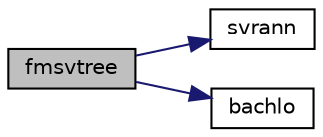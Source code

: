 digraph "fmsvtree"
{
  edge [fontname="Helvetica",fontsize="10",labelfontname="Helvetica",labelfontsize="10"];
  node [fontname="Helvetica",fontsize="10",shape=record];
  rankdir="LR";
  Node1 [label="fmsvtree",height=0.2,width=0.4,color="black", fillcolor="grey75", style="filled", fontcolor="black"];
  Node1 -> Node2 [color="midnightblue",fontsize="10",style="solid",fontname="Helvetica"];
  Node2 [label="svrann",height=0.2,width=0.4,color="black", fillcolor="white", style="filled",URL="$svrann_8f.html#a84ea7405150c775413d950a418dcd559"];
  Node1 -> Node3 [color="midnightblue",fontsize="10",style="solid",fontname="Helvetica"];
  Node3 [label="bachlo",height=0.2,width=0.4,color="black", fillcolor="white", style="filled",URL="$bachlo_8f.html#a28816ffe7750e47448f313cc9c06cae4"];
}
